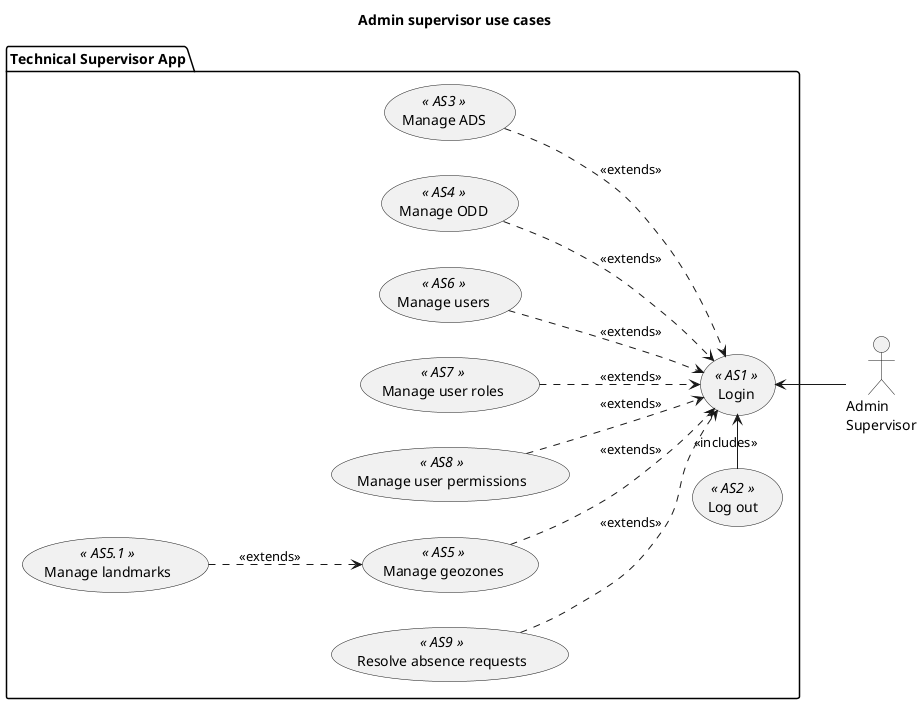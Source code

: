 @startuml ts_use_cases
title Admin supervisor use cases

left to right direction

actor :Admin\nSupervisor: as ADM1

package "Technical Supervisor App" {
    usecase AS1 as (Login) <<  AS1  >>
    usecase AS2 as (Log out) <<  AS2  >>
    usecase AS3 as (Manage ADS) <<  AS3  >>
    usecase AS4 as (Manage ODD) <<  AS4  >>
    usecase AS5 as (Manage geozones) <<  AS5  >>
    usecase AS6 as (Manage users) <<  AS6  >>
    usecase AS7 as (Manage user roles) <<  AS7  >>
    usecase AS8 as (Manage user permissions) <<  AS8  >>

    usecase AS501 as (Manage landmarks) <<  AS5.1  >>
    usecase AS9 as (Resolve absence requests) <<  AS9  >>
}

ADM1 -up-> AS1

AS2 -> AS1 : <<includes>> 
AS3 --> AS1 #line.dashed : <<extends>>
AS4 --> AS1 #line.dashed : <<extends>>
AS5 --> AS1 #line.dashed : <<extends>>
AS6 --> AS1 #line.dashed : <<extends>>
AS7 --> AS1 #line.dashed : <<extends>>
AS8 --> AS1 #line.dashed : <<extends>>
AS501 -d-> AS5 #line.dashed : <<extends>>
AS9 --> AS1 #line.dashed : <<extends>>

@enduml

